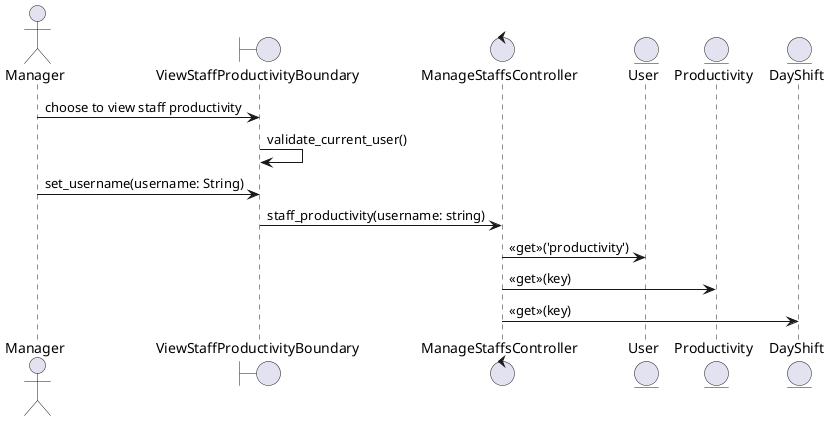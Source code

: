 @startuml

actor Manager as A
boundary ViewStaffProductivityBoundary as B
control ManageStaffsController as C
entity User as E1
entity Productivity as E2
entity DayShift as E3

A -> B: choose to view staff productivity
B -> B: validate_current_user()
A -> B: set_username(username: String)
B -> C: staff_productivity(username: string)
C -> E1: <<get>>('productivity')
C -> E2: <<get>>(key)
C -> E3: <<get>>(key)

@enduml
